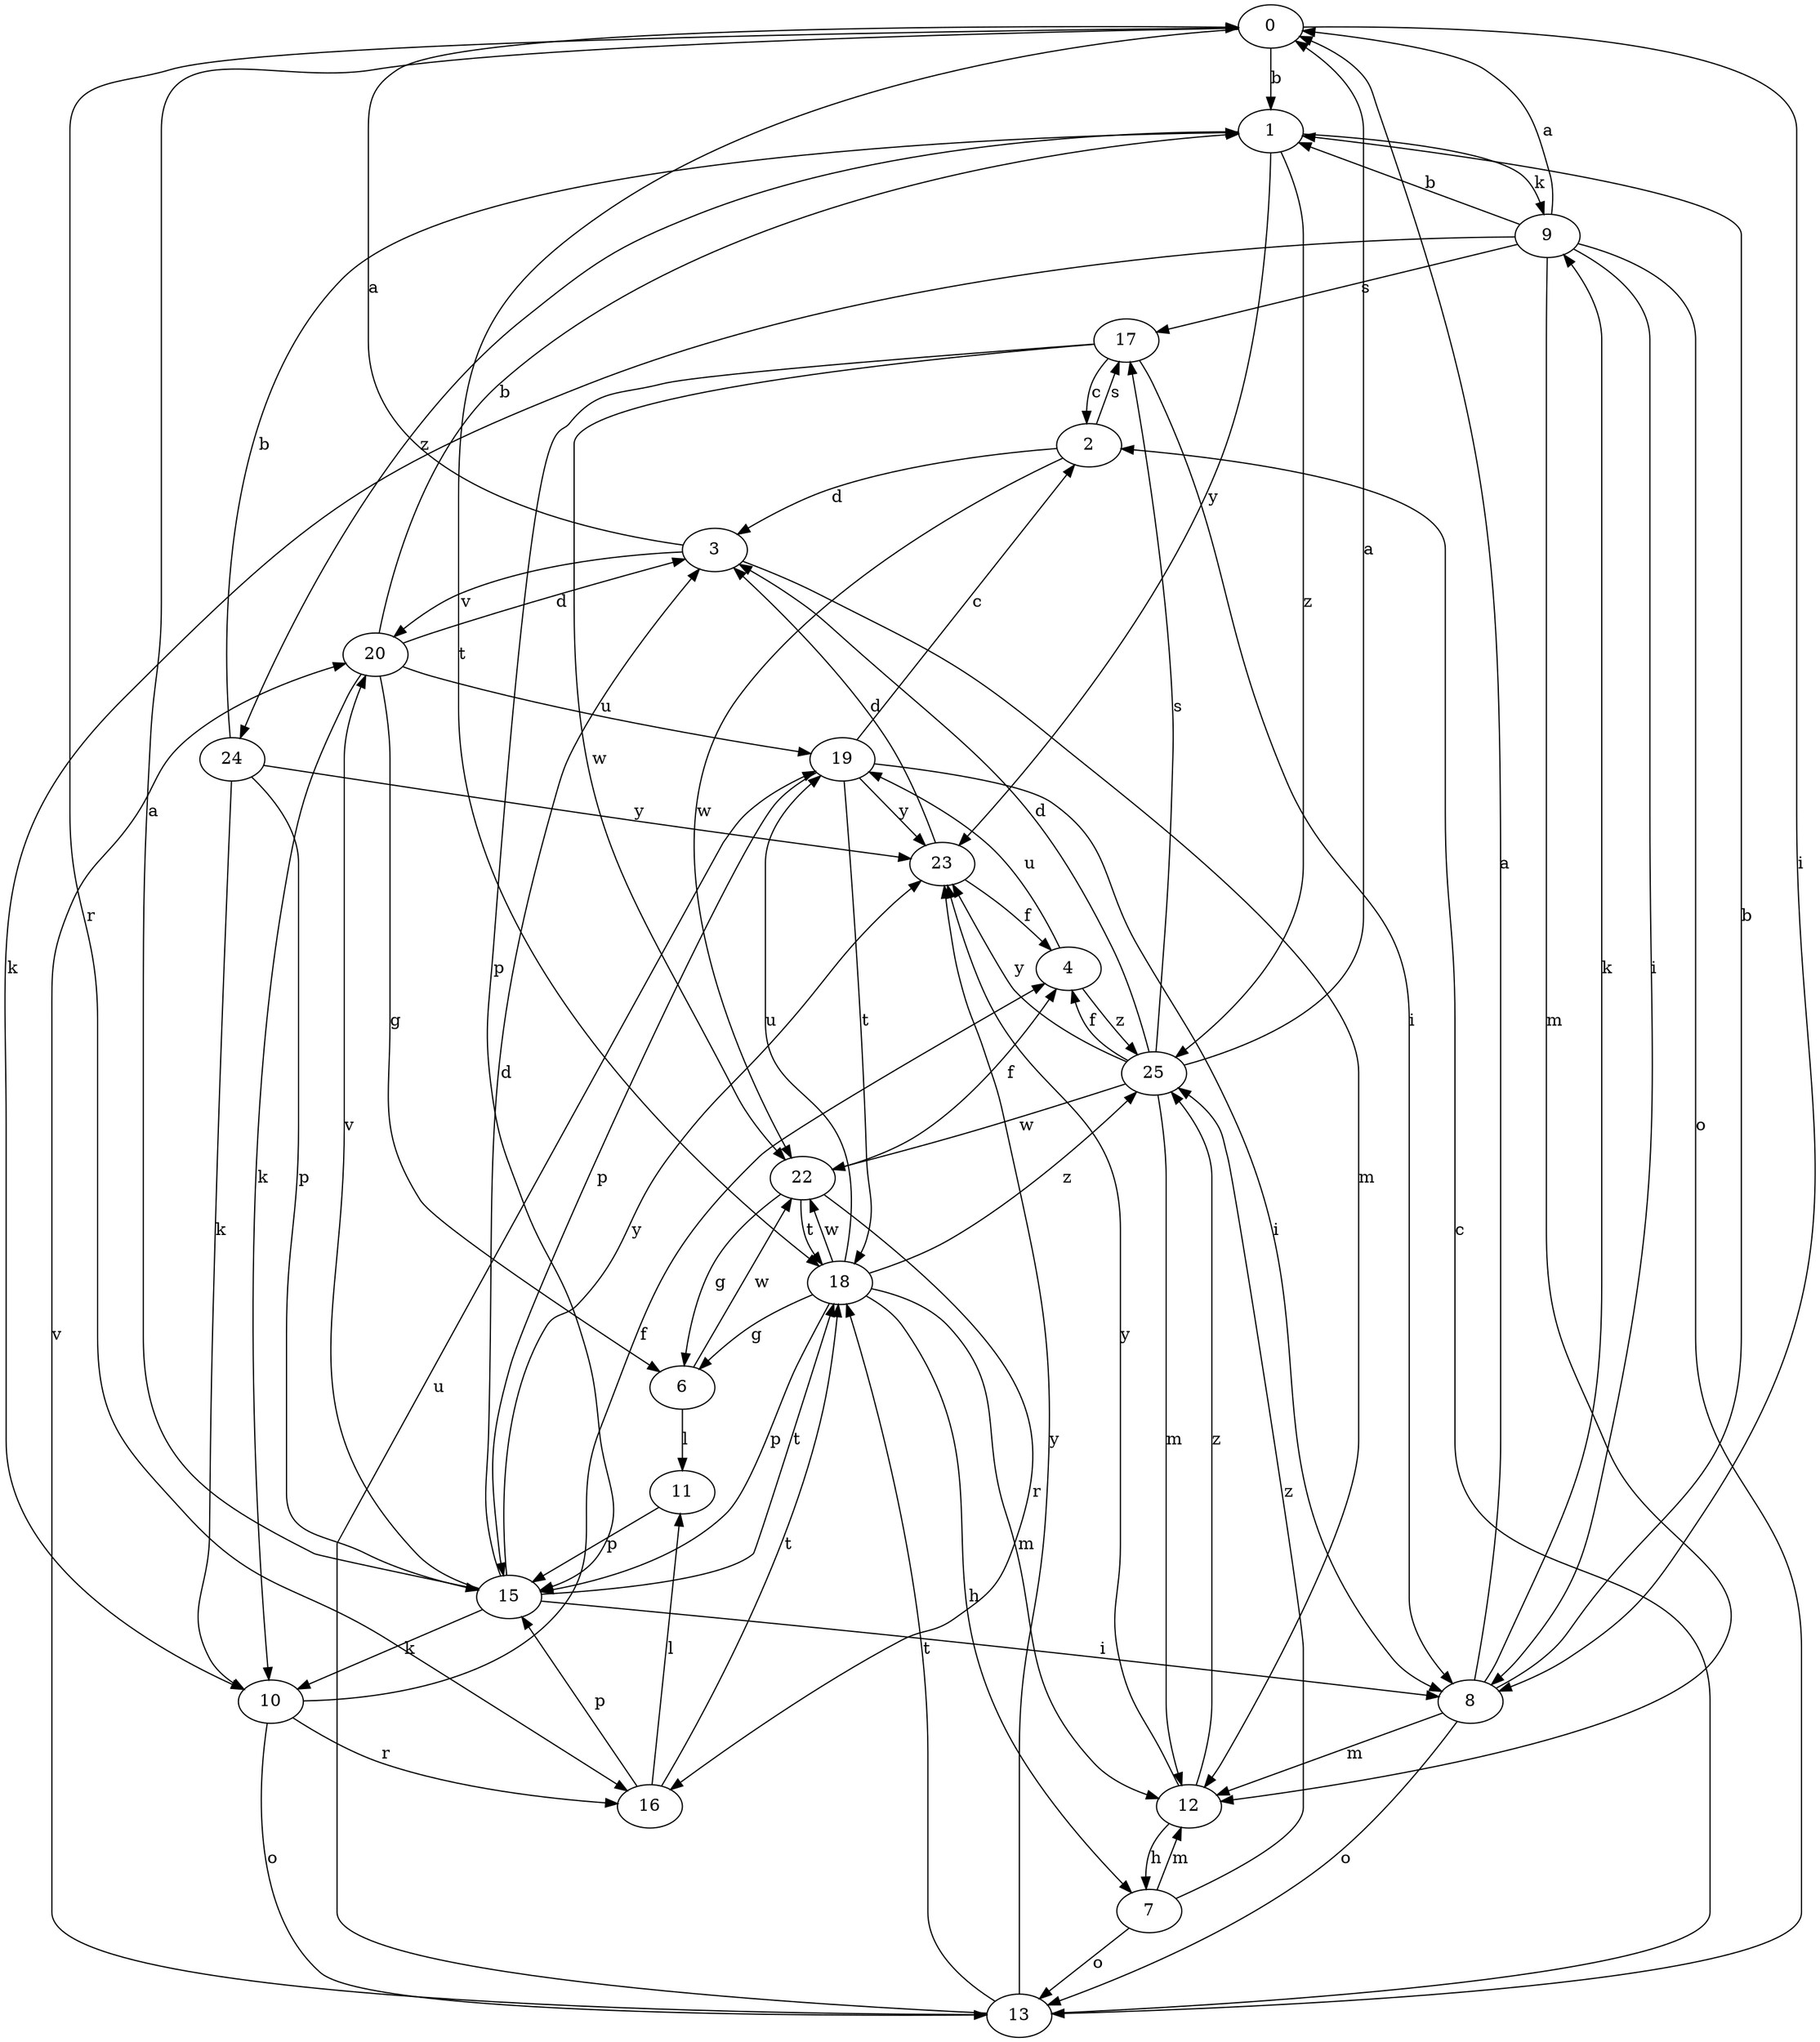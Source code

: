 strict digraph  {
0;
1;
2;
3;
4;
6;
7;
8;
9;
10;
11;
12;
13;
15;
16;
17;
18;
19;
20;
22;
23;
24;
25;
0 -> 1  [label=b];
0 -> 8  [label=i];
0 -> 16  [label=r];
0 -> 18  [label=t];
1 -> 9  [label=k];
1 -> 23  [label=y];
1 -> 24  [label=z];
1 -> 25  [label=z];
2 -> 3  [label=d];
2 -> 17  [label=s];
2 -> 22  [label=w];
3 -> 0  [label=a];
3 -> 12  [label=m];
3 -> 20  [label=v];
4 -> 19  [label=u];
4 -> 25  [label=z];
6 -> 11  [label=l];
6 -> 22  [label=w];
7 -> 12  [label=m];
7 -> 13  [label=o];
7 -> 25  [label=z];
8 -> 0  [label=a];
8 -> 1  [label=b];
8 -> 9  [label=k];
8 -> 12  [label=m];
8 -> 13  [label=o];
9 -> 0  [label=a];
9 -> 1  [label=b];
9 -> 8  [label=i];
9 -> 10  [label=k];
9 -> 12  [label=m];
9 -> 13  [label=o];
9 -> 17  [label=s];
10 -> 4  [label=f];
10 -> 13  [label=o];
10 -> 16  [label=r];
11 -> 15  [label=p];
12 -> 7  [label=h];
12 -> 23  [label=y];
12 -> 25  [label=z];
13 -> 2  [label=c];
13 -> 18  [label=t];
13 -> 19  [label=u];
13 -> 20  [label=v];
13 -> 23  [label=y];
15 -> 0  [label=a];
15 -> 3  [label=d];
15 -> 8  [label=i];
15 -> 10  [label=k];
15 -> 18  [label=t];
15 -> 20  [label=v];
15 -> 23  [label=y];
16 -> 11  [label=l];
16 -> 15  [label=p];
16 -> 18  [label=t];
17 -> 2  [label=c];
17 -> 8  [label=i];
17 -> 15  [label=p];
17 -> 22  [label=w];
18 -> 6  [label=g];
18 -> 7  [label=h];
18 -> 12  [label=m];
18 -> 15  [label=p];
18 -> 19  [label=u];
18 -> 22  [label=w];
18 -> 25  [label=z];
19 -> 2  [label=c];
19 -> 8  [label=i];
19 -> 15  [label=p];
19 -> 18  [label=t];
19 -> 23  [label=y];
20 -> 1  [label=b];
20 -> 3  [label=d];
20 -> 6  [label=g];
20 -> 10  [label=k];
20 -> 19  [label=u];
22 -> 4  [label=f];
22 -> 6  [label=g];
22 -> 16  [label=r];
22 -> 18  [label=t];
23 -> 3  [label=d];
23 -> 4  [label=f];
24 -> 1  [label=b];
24 -> 10  [label=k];
24 -> 15  [label=p];
24 -> 23  [label=y];
25 -> 0  [label=a];
25 -> 3  [label=d];
25 -> 4  [label=f];
25 -> 12  [label=m];
25 -> 17  [label=s];
25 -> 22  [label=w];
25 -> 23  [label=y];
}

